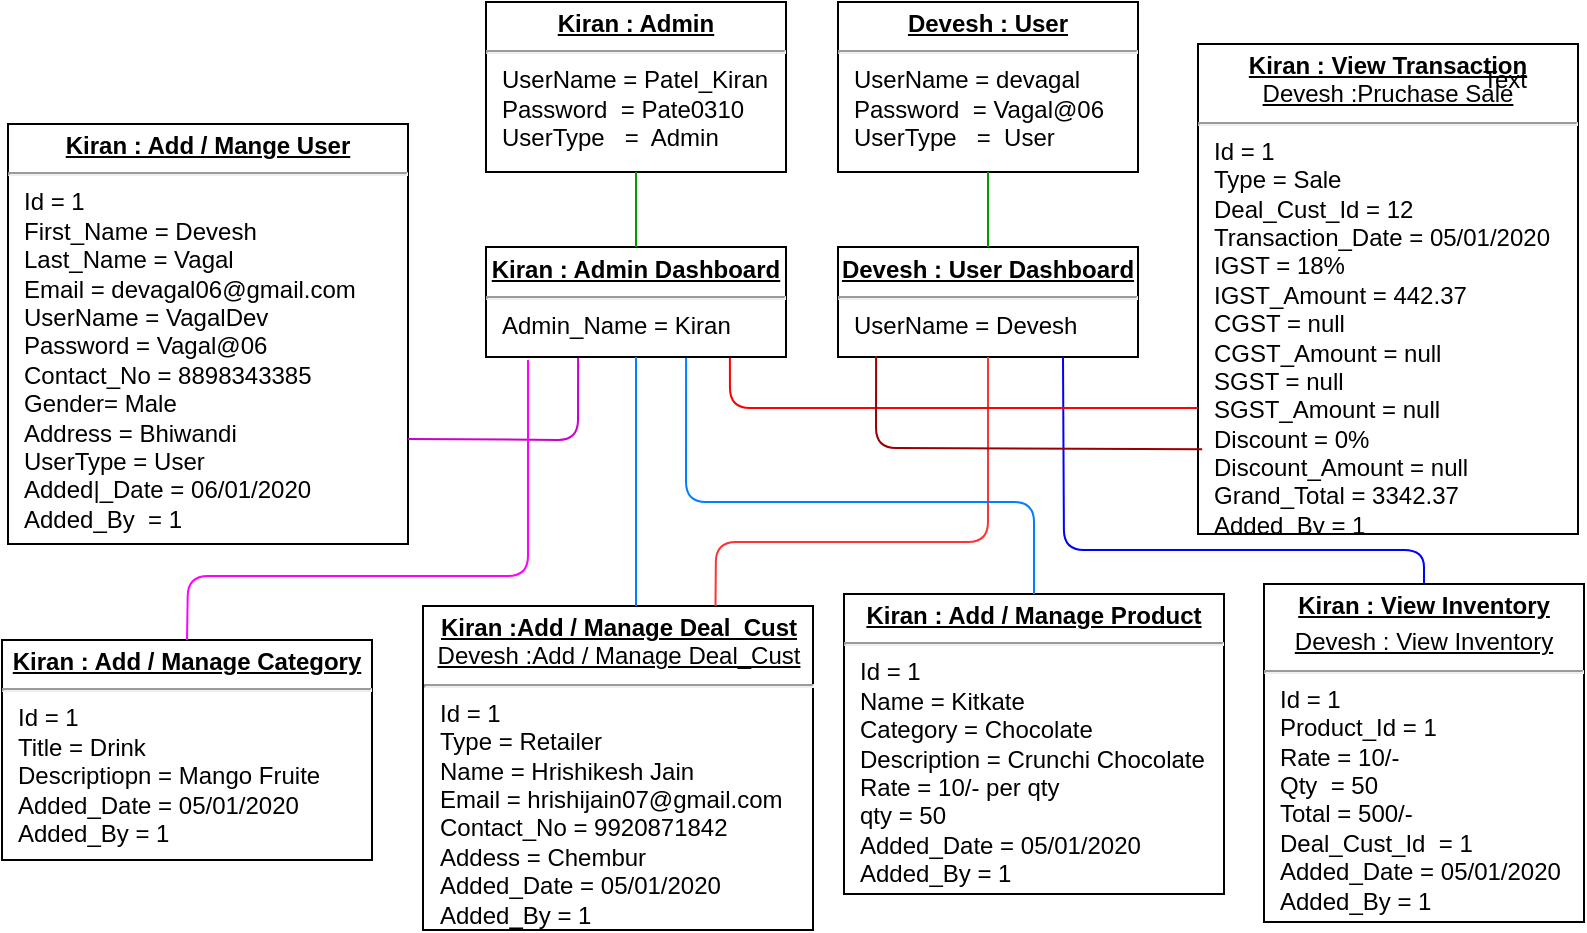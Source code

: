 <mxfile version="12.9.14" type="device"><diagram name="Page-1" id="a7904f86-f2b4-8e86-fa97-74104820619b"><mxGraphModel dx="868" dy="482" grid="0" gridSize="10" guides="1" tooltips="1" connect="1" arrows="1" fold="1" page="1" pageScale="1" pageWidth="850" pageHeight="1100" background="#ffffff" math="0" shadow="0"><root><mxCell id="0"/><mxCell id="1" parent="0"/><mxCell id="24794b860abc3c2d-1" value="&lt;p style=&quot;margin: 0px ; margin-top: 4px ; text-align: center ; text-decoration: underline&quot;&gt;&lt;b&gt;Kiran :Add / Manage Deal_Cust&lt;/b&gt;&lt;br&gt;Devesh :Add / Manage Deal_Cust&lt;/p&gt;&lt;hr&gt;&lt;p style=&quot;margin: 0px ; margin-left: 8px&quot;&gt;Id = 1&lt;br&gt;Type = Retailer&lt;br&gt;Name = Hrishikesh Jain&lt;br&gt;&lt;/p&gt;&lt;p style=&quot;margin: 0px ; margin-left: 8px&quot;&gt;Email = hrishijain07@gmail.com&lt;br&gt;&lt;/p&gt;&lt;p style=&quot;margin: 0px ; margin-left: 8px&quot;&gt;Contact_No = 9920871842&lt;br&gt;&lt;/p&gt;&lt;p style=&quot;margin: 0px ; margin-left: 8px&quot;&gt;Addess = Chembur&lt;/p&gt;&lt;p style=&quot;margin: 0px ; margin-left: 8px&quot;&gt;Added_Date = 05/01/2020&lt;/p&gt;&lt;p style=&quot;margin: 0px ; margin-left: 8px&quot;&gt;Added_By = 1&lt;br&gt;&lt;/p&gt;" style="verticalAlign=top;align=left;overflow=fill;fontSize=12;fontFamily=Helvetica;html=1;rounded=0;shadow=0;comic=0;labelBackgroundColor=none;strokeWidth=1" parent="1" vertex="1"><mxGeometry x="239.5" y="347" width="195" height="162" as="geometry"/></mxCell><mxCell id="24794b860abc3c2d-16" value="&lt;p style=&quot;margin: 0px ; margin-top: 4px ; text-align: center ; text-decoration: underline&quot;&gt;&lt;b&gt;Kiran : Add / Manage Product&lt;br&gt;&lt;/b&gt;&lt;/p&gt;&lt;hr&gt;&lt;p style=&quot;margin: 0px ; margin-left: 8px&quot;&gt;Id = 1&lt;br&gt;Name = Kitkate &lt;br&gt;Category = Chocolate&lt;br&gt;&lt;/p&gt;&lt;p style=&quot;margin: 0px ; margin-left: 8px&quot;&gt;Description = Crunchi Chocolate&lt;br&gt;&lt;/p&gt;&lt;p style=&quot;margin: 0px ; margin-left: 8px&quot;&gt;Rate = 10/- per qty&lt;br&gt;&lt;/p&gt;&lt;p style=&quot;margin: 0px ; margin-left: 8px&quot;&gt;qty = 50&lt;br&gt;&lt;/p&gt;&lt;p style=&quot;margin: 0px ; margin-left: 8px&quot;&gt;Added_Date = 05/01/2020&lt;br&gt;&lt;/p&gt;&lt;p style=&quot;margin: 0px ; margin-left: 8px&quot;&gt;Added_By = 1&lt;br&gt;&lt;/p&gt;" style="verticalAlign=top;align=left;overflow=fill;fontSize=12;fontFamily=Helvetica;html=1;rounded=0;shadow=0;comic=0;labelBackgroundColor=none;strokeWidth=1" parent="1" vertex="1"><mxGeometry x="450" y="341" width="190" height="150" as="geometry"/></mxCell><mxCell id="24794b860abc3c2d-17" value="&lt;p style=&quot;margin: 0px ; margin-top: 4px ; text-align: center ; text-decoration: underline&quot;&gt;&lt;b&gt;Kiran : Add / Manage Category&lt;br&gt;&lt;/b&gt;&lt;/p&gt;&lt;hr&gt;&lt;p style=&quot;margin: 0px ; margin-left: 8px&quot;&gt;Id = 1&lt;br&gt;Title = Drink&lt;br&gt;Descriptiopn = Mango Fruite&lt;br&gt;&lt;/p&gt;&lt;p style=&quot;margin: 0px ; margin-left: 8px&quot;&gt;Added_Date = 05/01/2020&lt;br&gt;&lt;/p&gt;&lt;p style=&quot;margin: 0px ; margin-left: 8px&quot;&gt;Added_By = 1&lt;br&gt;&lt;/p&gt;" style="verticalAlign=top;align=left;overflow=fill;fontSize=12;fontFamily=Helvetica;html=1;rounded=0;shadow=0;comic=0;labelBackgroundColor=none;strokeWidth=1" parent="1" vertex="1"><mxGeometry x="29" y="364" width="185" height="110" as="geometry"/></mxCell><mxCell id="24794b860abc3c2d-19" value="&lt;p style=&quot;margin: 0px ; margin-top: 4px ; text-align: center ; text-decoration: underline&quot;&gt;&lt;b&gt;Kiran : Admin&lt;br&gt;&lt;/b&gt;&lt;/p&gt;&lt;hr&gt;&lt;p style=&quot;margin: 0px ; margin-left: 8px&quot;&gt;UserName = Patel_Kiran&lt;br&gt;Password&amp;nbsp; = Pate0310&lt;br&gt;UserType&amp;nbsp;&amp;nbsp; =&amp;nbsp; Admin&lt;br&gt;&lt;/p&gt;" style="verticalAlign=top;align=left;overflow=fill;fontSize=12;fontFamily=Helvetica;html=1;rounded=0;shadow=0;comic=0;labelBackgroundColor=none;strokeWidth=1" parent="1" vertex="1"><mxGeometry x="271" y="45" width="150" height="85" as="geometry"/></mxCell><mxCell id="24794b860abc3c2d-20" value="&lt;p style=&quot;margin: 0px ; margin-top: 4px ; text-align: center ; text-decoration: underline&quot;&gt;&lt;b&gt;Kiran : Add / Mange User&lt;br&gt;&lt;/b&gt;&lt;/p&gt;&lt;hr&gt;&lt;p style=&quot;margin: 0px ; margin-left: 8px&quot;&gt;Id = 1&lt;br&gt;First_Name = Devesh&lt;br&gt;Last_Name = Vagal&lt;br&gt;&lt;/p&gt;&lt;p style=&quot;margin: 0px ; margin-left: 8px&quot;&gt;Email = devagal06@gmail.com&lt;/p&gt;&lt;p style=&quot;margin: 0px ; margin-left: 8px&quot;&gt;UserName = VagalDev&lt;br&gt;&lt;/p&gt;&lt;p style=&quot;margin: 0px ; margin-left: 8px&quot;&gt;Password = Vagal@06&lt;br&gt;&lt;/p&gt;&lt;p style=&quot;margin: 0px ; margin-left: 8px&quot;&gt;Contact_No = 8898343385&lt;/p&gt;&lt;p style=&quot;margin: 0px ; margin-left: 8px&quot;&gt;Gender= Male&lt;br&gt;&lt;/p&gt;&lt;p style=&quot;margin: 0px ; margin-left: 8px&quot;&gt;Address = Bhiwandi&lt;/p&gt;&lt;p style=&quot;margin: 0px ; margin-left: 8px&quot;&gt;UserType = User&lt;br&gt;&lt;/p&gt;&lt;p style=&quot;margin: 0px ; margin-left: 8px&quot;&gt;Added|_Date = 06/01/2020&lt;br&gt;&lt;/p&gt;&lt;p style=&quot;margin: 0px ; margin-left: 8px&quot;&gt;Added_By&amp;nbsp; = 1&lt;br&gt;&lt;/p&gt;&lt;p style=&quot;margin: 0px ; margin-left: 8px&quot;&gt;&lt;br&gt;&lt;/p&gt;&lt;p style=&quot;margin: 0px ; margin-left: 8px&quot;&gt;&lt;br&gt;&lt;/p&gt;" style="verticalAlign=top;align=left;overflow=fill;fontSize=12;fontFamily=Helvetica;html=1;rounded=0;shadow=0;comic=0;labelBackgroundColor=none;strokeWidth=1" parent="1" vertex="1"><mxGeometry x="32" y="106" width="200" height="210" as="geometry"/></mxCell><mxCell id="24794b860abc3c2d-21" value="&lt;p style=&quot;margin: 0px ; margin-top: 4px ; text-align: center ; text-decoration: underline&quot;&gt;&lt;b&gt;Kiran : View Inventory&lt;br&gt;&lt;/b&gt;&lt;/p&gt;&lt;p style=&quot;margin: 0px ; margin-top: 4px ; text-align: center ; text-decoration: underline&quot;&gt;Devesh : View Inventory&lt;b&gt;&lt;br&gt;&lt;/b&gt;&lt;/p&gt;&lt;hr&gt;&lt;p style=&quot;margin: 0px ; margin-left: 8px&quot;&gt;Id = 1&lt;br&gt;Product_Id = 1&lt;br&gt;Rate = 10/-&lt;br&gt;&lt;/p&gt;&lt;p style=&quot;margin: 0px ; margin-left: 8px&quot;&gt;Qty&amp;nbsp; = 50&lt;br&gt;&lt;/p&gt;&lt;p style=&quot;margin: 0px ; margin-left: 8px&quot;&gt;Total = 500/-&lt;br&gt;&lt;/p&gt;&lt;p style=&quot;margin: 0px ; margin-left: 8px&quot;&gt;Deal_Cust_Id&amp;nbsp; = 1&lt;br&gt;&lt;/p&gt;&lt;p style=&quot;margin: 0px ; margin-left: 8px&quot;&gt;Added_Date = 05/01/2020&lt;br&gt;&lt;/p&gt;&lt;p style=&quot;margin: 0px ; margin-left: 8px&quot;&gt;Added_By = 1&lt;br&gt;&lt;/p&gt;&lt;p style=&quot;margin: 0px ; margin-left: 8px&quot;&gt;&lt;br&gt;&lt;/p&gt;&lt;p style=&quot;margin: 0px ; margin-left: 8px&quot;&gt;&lt;br&gt;&lt;br&gt;&lt;/p&gt;&lt;hr&gt;&lt;p style=&quot;margin: 0px ; margin-left: 8px&quot;&gt;Id = 1&lt;br&gt;Product_Id = 1&lt;br&gt;Rate = 10/-&lt;br&gt;&lt;/p&gt;&lt;p style=&quot;margin: 0px ; margin-left: 8px&quot;&gt;Qty&amp;nbsp; = 50&lt;br&gt;&lt;/p&gt;&lt;p style=&quot;margin: 0px ; margin-left: 8px&quot;&gt;Total = 500/-&lt;br&gt;&lt;/p&gt;&lt;p style=&quot;margin: 0px ; margin-left: 8px&quot;&gt;Deal_Cust_Id&amp;nbsp; = 1&lt;br&gt;&lt;/p&gt;&lt;p style=&quot;margin: 0px ; margin-left: 8px&quot;&gt;Added_Date = 05/01/2020&lt;br&gt;&lt;/p&gt;&lt;p style=&quot;margin: 0px ; margin-left: 8px&quot;&gt;Added_By = 1&lt;br&gt;&lt;/p&gt;&lt;p style=&quot;margin: 0px ; margin-left: 8px&quot;&gt;&lt;br&gt;&lt;/p&gt;&lt;p style=&quot;margin: 0px ; margin-left: 8px&quot;&gt;&lt;br&gt;&lt;/p&gt;" style="verticalAlign=top;align=left;overflow=fill;fontSize=12;fontFamily=Helvetica;html=1;rounded=0;shadow=0;comic=0;labelBackgroundColor=none;strokeWidth=1" parent="1" vertex="1"><mxGeometry x="660" y="336" width="160" height="169" as="geometry"/></mxCell><mxCell id="24794b860abc3c2d-23" value="&lt;p style=&quot;margin: 0px ; margin-top: 4px ; text-align: center ; text-decoration: underline&quot;&gt;&lt;b&gt;Kiran : View Transaction&lt;/b&gt;&lt;br&gt;Devesh :Pruchase Sale&lt;b&gt;&lt;b&gt;&lt;br&gt;&lt;/b&gt;&lt;/b&gt;&lt;/p&gt;&lt;hr&gt;&lt;p style=&quot;margin: 0px ; margin-left: 8px&quot;&gt;Id = 1&lt;br&gt;Type = Sale&lt;br&gt;Deal_Cust_Id = 12&lt;/p&gt;&lt;p style=&quot;margin: 0px ; margin-left: 8px&quot;&gt;Transaction_Date = 05/01/2020&lt;br&gt;&lt;/p&gt;&lt;p style=&quot;margin: 0px ; margin-left: 8px&quot;&gt;IGST = 18%&lt;/p&gt;&lt;p style=&quot;margin: 0px ; margin-left: 8px&quot;&gt;IGST_Amount = 442.37&lt;/p&gt;&lt;p style=&quot;margin: 0px ; margin-left: 8px&quot;&gt;&lt;span&gt;CGST = null&lt;/span&gt;&lt;/p&gt;&lt;p style=&quot;margin: 0px ; margin-left: 8px&quot;&gt;&lt;span&gt;CGST_Amount = null&lt;/span&gt;&lt;/p&gt;&lt;p style=&quot;margin: 0px ; margin-left: 8px&quot;&gt;SGST = null&lt;br&gt;&lt;/p&gt;&lt;p style=&quot;margin: 0px ; margin-left: 8px&quot;&gt;SGST_Amount = null&lt;/p&gt;&lt;p style=&quot;margin: 0px ; margin-left: 8px&quot;&gt;Discount = 0%&lt;br&gt;&lt;/p&gt;&lt;p style=&quot;margin: 0px ; margin-left: 8px&quot;&gt;Discount_Amount = null&lt;/p&gt;&lt;p style=&quot;margin: 0px ; margin-left: 8px&quot;&gt;Grand_Total = 3342.37&lt;/p&gt;&lt;p style=&quot;margin: 0px ; margin-left: 8px&quot;&gt;&lt;span&gt;Added_By = 1&lt;/span&gt;&lt;/p&gt;" style="verticalAlign=top;align=left;overflow=fill;fontSize=12;fontFamily=Helvetica;html=1;rounded=0;shadow=0;comic=0;labelBackgroundColor=none;strokeWidth=1" parent="1" vertex="1"><mxGeometry x="627" y="66" width="190" height="245" as="geometry"/></mxCell><mxCell id="NbXmUTiV8FWmWjAu5Q4c-18" value="Text" style="text;html=1;align=center;verticalAlign=middle;resizable=0;points=[];autosize=1;" vertex="1" parent="24794b860abc3c2d-23"><mxGeometry x="137" y="9" width="32" height="18" as="geometry"/></mxCell><mxCell id="24794b860abc3c2d-26" value="&lt;p style=&quot;margin: 0px ; margin-top: 4px ; text-align: center ; text-decoration: underline&quot;&gt;&lt;b&gt;Kiran : Admin Dashboard&lt;br&gt;&lt;/b&gt;&lt;/p&gt;&lt;hr&gt;&lt;p style=&quot;margin: 0px ; margin-left: 8px&quot;&gt;Admin_Name = Kiran&lt;/p&gt;" style="verticalAlign=top;align=left;overflow=fill;fontSize=12;fontFamily=Helvetica;html=1;rounded=0;shadow=0;comic=0;labelBackgroundColor=none;strokeWidth=1" parent="1" vertex="1"><mxGeometry x="271" y="167.5" width="150" height="55" as="geometry"/></mxCell><mxCell id="awE4WH3pcHfhPNp_jGzA-1" value="&lt;p style=&quot;margin: 0px ; margin-top: 4px ; text-align: center ; text-decoration: underline&quot;&gt;&lt;b&gt;Devesh : User&lt;br&gt;&lt;/b&gt;&lt;/p&gt;&lt;hr&gt;&lt;p style=&quot;margin: 0px ; margin-left: 8px&quot;&gt;UserName = devagal&lt;br&gt;Password&amp;nbsp; = Vagal@06&lt;br&gt;UserType&amp;nbsp;&amp;nbsp; =&amp;nbsp; User&lt;br&gt;&lt;/p&gt;" style="verticalAlign=top;align=left;overflow=fill;fontSize=12;fontFamily=Helvetica;html=1;rounded=0;shadow=0;comic=0;labelBackgroundColor=none;strokeWidth=1" parent="1" vertex="1"><mxGeometry x="447" y="45" width="150" height="85" as="geometry"/></mxCell><mxCell id="awE4WH3pcHfhPNp_jGzA-2" value="&lt;p style=&quot;margin: 0px ; margin-top: 4px ; text-align: center ; text-decoration: underline&quot;&gt;&lt;b&gt;Devesh : User Dashboard&lt;br&gt;&lt;/b&gt;&lt;/p&gt;&lt;hr&gt;&lt;p style=&quot;margin: 0px ; margin-left: 8px&quot;&gt;UserName = Devesh&lt;br&gt;&lt;/p&gt;" style="verticalAlign=top;align=left;overflow=fill;fontSize=12;fontFamily=Helvetica;html=1;rounded=0;shadow=0;comic=0;labelBackgroundColor=none;strokeWidth=1" parent="1" vertex="1"><mxGeometry x="447" y="167.5" width="150" height="55" as="geometry"/></mxCell><mxCell id="awE4WH3pcHfhPNp_jGzA-3" value="" style="endArrow=none;html=1;entryX=0.5;entryY=1;entryDx=0;entryDy=0;strokeColor=#007FFF;" parent="1" target="24794b860abc3c2d-26" edge="1"><mxGeometry width="50" height="50" relative="1" as="geometry"><mxPoint x="346" y="347" as="sourcePoint"/><mxPoint x="445" y="258" as="targetPoint"/></mxGeometry></mxCell><mxCell id="awE4WH3pcHfhPNp_jGzA-4" value="" style="endArrow=none;html=1;entryX=0.5;entryY=1;entryDx=0;entryDy=0;exitX=0.75;exitY=0;exitDx=0;exitDy=0;strokeColor=#FF3333;" parent="1" source="24794b860abc3c2d-1" target="awE4WH3pcHfhPNp_jGzA-2" edge="1"><mxGeometry width="50" height="50" relative="1" as="geometry"><mxPoint x="522" y="338" as="sourcePoint"/><mxPoint x="445" y="258" as="targetPoint"/><Array as="points"><mxPoint x="386" y="315"/><mxPoint x="522" y="315"/></Array></mxGeometry></mxCell><mxCell id="awE4WH3pcHfhPNp_jGzA-7" value="" style="endArrow=none;html=1;entryX=0.5;entryY=0;entryDx=0;entryDy=0;exitX=0.75;exitY=1;exitDx=0;exitDy=0;strokeColor=#0000FF;" parent="1" source="awE4WH3pcHfhPNp_jGzA-2" target="24794b860abc3c2d-21" edge="1"><mxGeometry width="50" height="50" relative="1" as="geometry"><mxPoint x="393" y="306" as="sourcePoint"/><mxPoint x="640" y="323" as="targetPoint"/><Array as="points"><mxPoint x="560" y="319"/><mxPoint x="740" y="319"/></Array></mxGeometry></mxCell><mxCell id="awE4WH3pcHfhPNp_jGzA-8" value="" style="endArrow=none;html=1;entryX=0.5;entryY=1;entryDx=0;entryDy=0;exitX=0.5;exitY=0;exitDx=0;exitDy=0;strokeColor=#009900;" parent="1" source="awE4WH3pcHfhPNp_jGzA-2" target="awE4WH3pcHfhPNp_jGzA-1" edge="1"><mxGeometry width="50" height="50" relative="1" as="geometry"><mxPoint x="393" y="306" as="sourcePoint"/><mxPoint x="443" y="256" as="targetPoint"/></mxGeometry></mxCell><mxCell id="awE4WH3pcHfhPNp_jGzA-9" value="" style="endArrow=none;html=1;strokeColor=#009900;" parent="1" source="24794b860abc3c2d-26" target="24794b860abc3c2d-19" edge="1"><mxGeometry width="50" height="50" relative="1" as="geometry"><mxPoint x="393" y="306" as="sourcePoint"/><mxPoint x="443" y="256" as="targetPoint"/></mxGeometry></mxCell><mxCell id="awE4WH3pcHfhPNp_jGzA-10" value="" style="endArrow=none;html=1;entryX=1;entryY=0.75;entryDx=0;entryDy=0;exitX=0.307;exitY=1.009;exitDx=0;exitDy=0;exitPerimeter=0;strokeColor=#CC00CC;" parent="1" source="24794b860abc3c2d-26" target="24794b860abc3c2d-20" edge="1"><mxGeometry width="50" height="50" relative="1" as="geometry"><mxPoint x="393" y="306" as="sourcePoint"/><mxPoint x="443" y="256" as="targetPoint"/><Array as="points"><mxPoint x="317" y="264"/></Array></mxGeometry></mxCell><mxCell id="awE4WH3pcHfhPNp_jGzA-11" value="" style="endArrow=none;html=1;entryX=0.5;entryY=0;entryDx=0;entryDy=0;exitX=0.14;exitY=1.027;exitDx=0;exitDy=0;exitPerimeter=0;strokeColor=#FF00FF;" parent="1" source="24794b860abc3c2d-26" target="24794b860abc3c2d-17" edge="1"><mxGeometry width="50" height="50" relative="1" as="geometry"><mxPoint x="393" y="306" as="sourcePoint"/><mxPoint x="443" y="256" as="targetPoint"/><Array as="points"><mxPoint x="292" y="332"/><mxPoint x="122" y="332"/></Array></mxGeometry></mxCell><mxCell id="awE4WH3pcHfhPNp_jGzA-13" value="" style="endArrow=none;html=1;exitX=0.813;exitY=1.009;exitDx=0;exitDy=0;exitPerimeter=0;strokeColor=#FF0000;" parent="1" source="24794b860abc3c2d-26" edge="1"><mxGeometry width="50" height="50" relative="1" as="geometry"><mxPoint x="393" y="306" as="sourcePoint"/><mxPoint x="627" y="248" as="targetPoint"/><Array as="points"><mxPoint x="393" y="248"/></Array></mxGeometry></mxCell><mxCell id="awE4WH3pcHfhPNp_jGzA-14" value="" style="endArrow=none;html=1;entryX=0.127;entryY=0.991;entryDx=0;entryDy=0;exitX=0.011;exitY=0.827;exitDx=0;exitDy=0;exitPerimeter=0;entryPerimeter=0;strokeColor=#990000;" parent="1" source="24794b860abc3c2d-23" target="awE4WH3pcHfhPNp_jGzA-2" edge="1"><mxGeometry width="50" height="50" relative="1" as="geometry"><mxPoint x="393" y="306" as="sourcePoint"/><mxPoint x="443" y="256" as="targetPoint"/><Array as="points"><mxPoint x="466" y="268"/></Array></mxGeometry></mxCell><mxCell id="awE4WH3pcHfhPNp_jGzA-17" value="" style="endArrow=none;html=1;entryX=0.5;entryY=0;entryDx=0;entryDy=0;exitX=0.667;exitY=1.009;exitDx=0;exitDy=0;exitPerimeter=0;strokeColor=#007FFF;" parent="1" source="24794b860abc3c2d-26" target="24794b860abc3c2d-16" edge="1"><mxGeometry width="50" height="50" relative="1" as="geometry"><mxPoint x="393" y="306" as="sourcePoint"/><mxPoint x="443" y="256" as="targetPoint"/><Array as="points"><mxPoint x="371" y="295"/><mxPoint x="545" y="295"/></Array></mxGeometry></mxCell></root></mxGraphModel></diagram></mxfile>